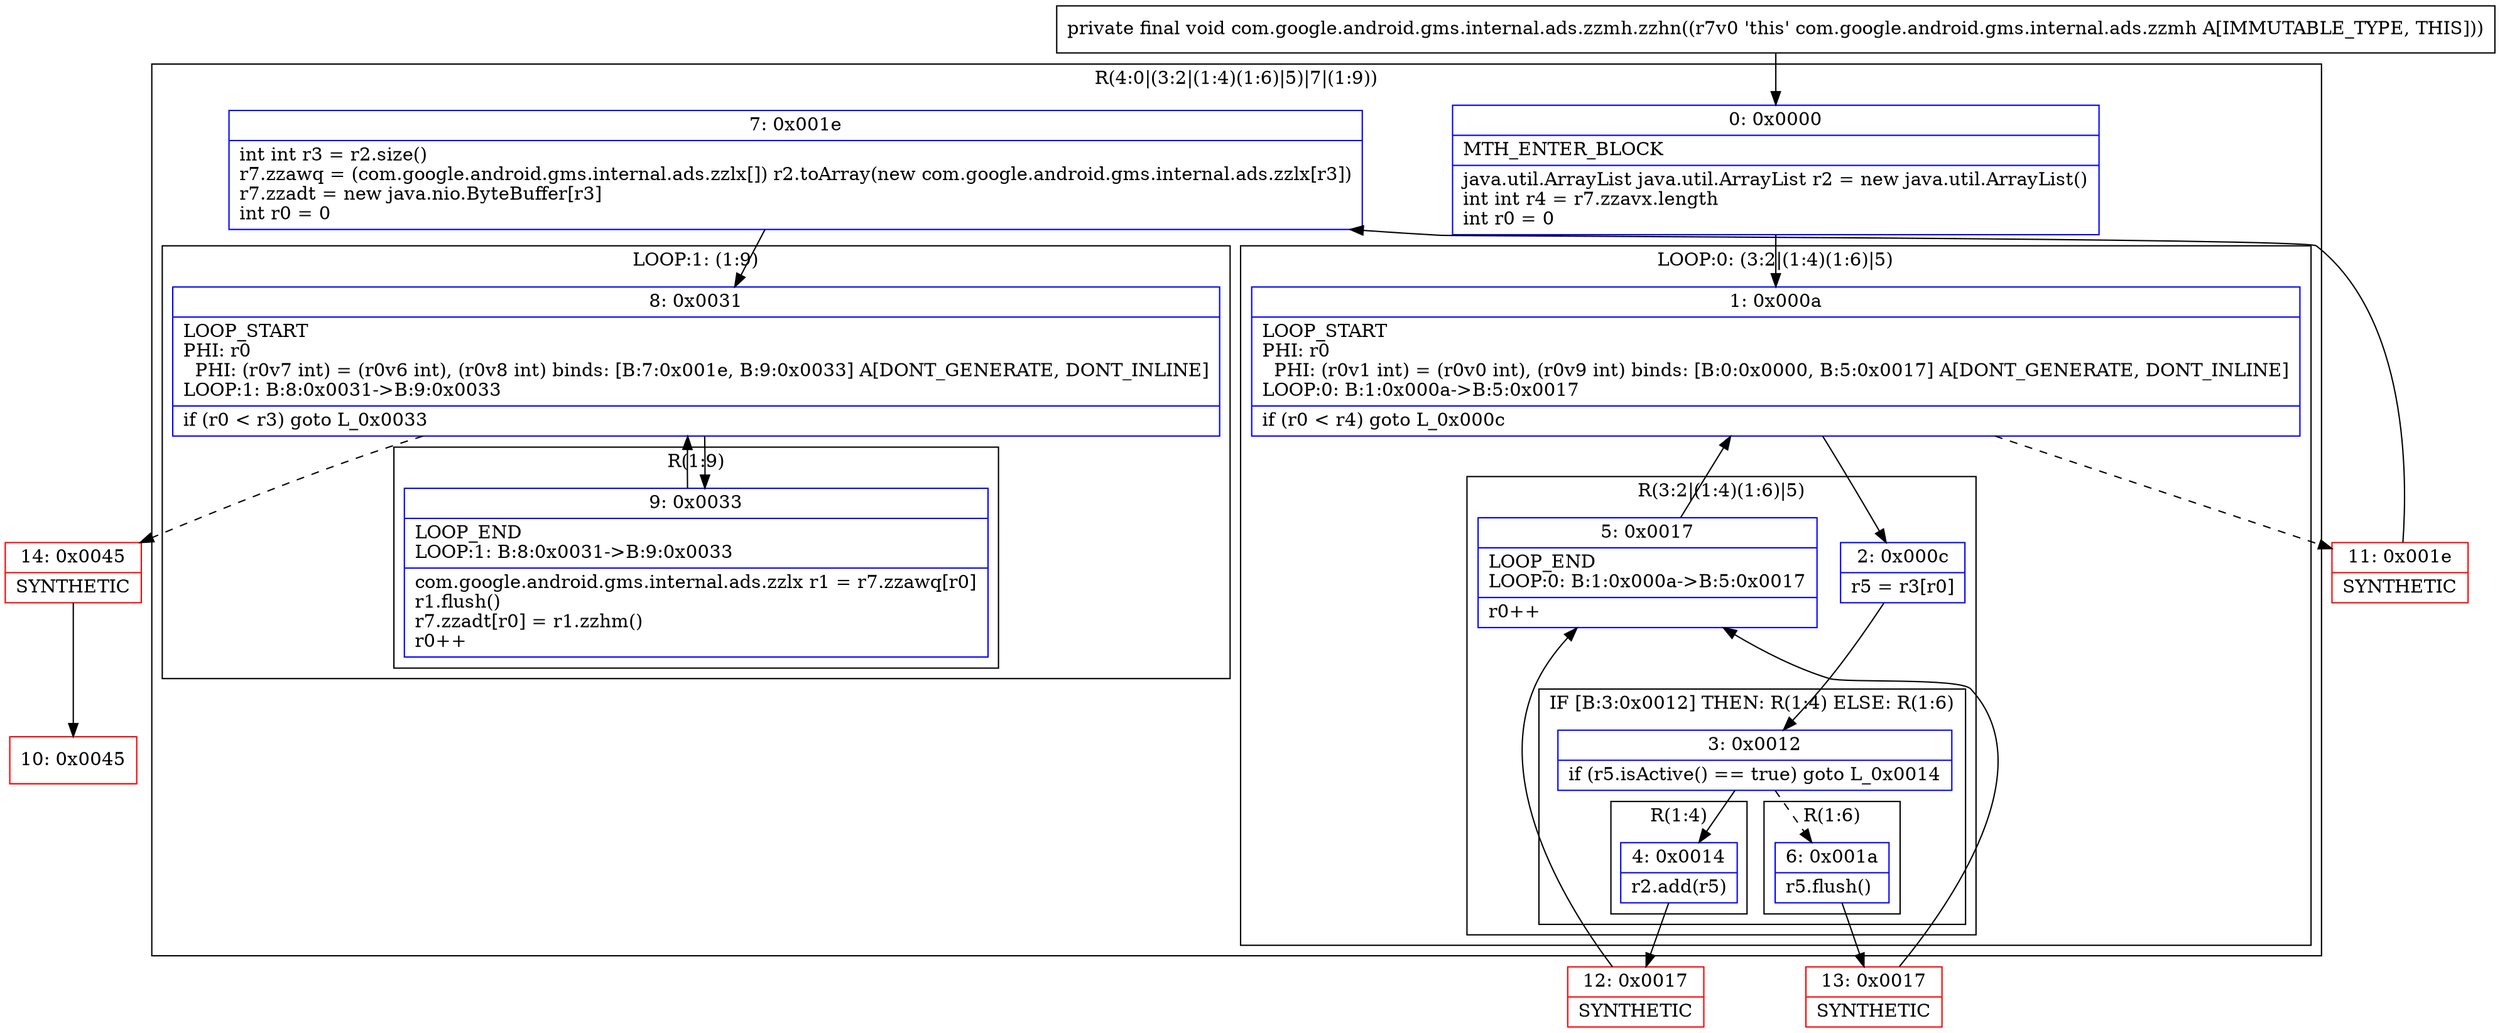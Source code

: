 digraph "CFG forcom.google.android.gms.internal.ads.zzmh.zzhn()V" {
subgraph cluster_Region_277404496 {
label = "R(4:0|(3:2|(1:4)(1:6)|5)|7|(1:9))";
node [shape=record,color=blue];
Node_0 [shape=record,label="{0\:\ 0x0000|MTH_ENTER_BLOCK\l|java.util.ArrayList java.util.ArrayList r2 = new java.util.ArrayList()\lint int r4 = r7.zzavx.length\lint r0 = 0\l}"];
subgraph cluster_LoopRegion_402297987 {
label = "LOOP:0: (3:2|(1:4)(1:6)|5)";
node [shape=record,color=blue];
Node_1 [shape=record,label="{1\:\ 0x000a|LOOP_START\lPHI: r0 \l  PHI: (r0v1 int) = (r0v0 int), (r0v9 int) binds: [B:0:0x0000, B:5:0x0017] A[DONT_GENERATE, DONT_INLINE]\lLOOP:0: B:1:0x000a\-\>B:5:0x0017\l|if (r0 \< r4) goto L_0x000c\l}"];
subgraph cluster_Region_1435348508 {
label = "R(3:2|(1:4)(1:6)|5)";
node [shape=record,color=blue];
Node_2 [shape=record,label="{2\:\ 0x000c|r5 = r3[r0]\l}"];
subgraph cluster_IfRegion_263909976 {
label = "IF [B:3:0x0012] THEN: R(1:4) ELSE: R(1:6)";
node [shape=record,color=blue];
Node_3 [shape=record,label="{3\:\ 0x0012|if (r5.isActive() == true) goto L_0x0014\l}"];
subgraph cluster_Region_716988815 {
label = "R(1:4)";
node [shape=record,color=blue];
Node_4 [shape=record,label="{4\:\ 0x0014|r2.add(r5)\l}"];
}
subgraph cluster_Region_953966758 {
label = "R(1:6)";
node [shape=record,color=blue];
Node_6 [shape=record,label="{6\:\ 0x001a|r5.flush()\l}"];
}
}
Node_5 [shape=record,label="{5\:\ 0x0017|LOOP_END\lLOOP:0: B:1:0x000a\-\>B:5:0x0017\l|r0++\l}"];
}
}
Node_7 [shape=record,label="{7\:\ 0x001e|int int r3 = r2.size()\lr7.zzawq = (com.google.android.gms.internal.ads.zzlx[]) r2.toArray(new com.google.android.gms.internal.ads.zzlx[r3])\lr7.zzadt = new java.nio.ByteBuffer[r3]\lint r0 = 0\l}"];
subgraph cluster_LoopRegion_1109705381 {
label = "LOOP:1: (1:9)";
node [shape=record,color=blue];
Node_8 [shape=record,label="{8\:\ 0x0031|LOOP_START\lPHI: r0 \l  PHI: (r0v7 int) = (r0v6 int), (r0v8 int) binds: [B:7:0x001e, B:9:0x0033] A[DONT_GENERATE, DONT_INLINE]\lLOOP:1: B:8:0x0031\-\>B:9:0x0033\l|if (r0 \< r3) goto L_0x0033\l}"];
subgraph cluster_Region_337695722 {
label = "R(1:9)";
node [shape=record,color=blue];
Node_9 [shape=record,label="{9\:\ 0x0033|LOOP_END\lLOOP:1: B:8:0x0031\-\>B:9:0x0033\l|com.google.android.gms.internal.ads.zzlx r1 = r7.zzawq[r0]\lr1.flush()\lr7.zzadt[r0] = r1.zzhm()\lr0++\l}"];
}
}
}
Node_10 [shape=record,color=red,label="{10\:\ 0x0045}"];
Node_11 [shape=record,color=red,label="{11\:\ 0x001e|SYNTHETIC\l}"];
Node_12 [shape=record,color=red,label="{12\:\ 0x0017|SYNTHETIC\l}"];
Node_13 [shape=record,color=red,label="{13\:\ 0x0017|SYNTHETIC\l}"];
Node_14 [shape=record,color=red,label="{14\:\ 0x0045|SYNTHETIC\l}"];
MethodNode[shape=record,label="{private final void com.google.android.gms.internal.ads.zzmh.zzhn((r7v0 'this' com.google.android.gms.internal.ads.zzmh A[IMMUTABLE_TYPE, THIS])) }"];
MethodNode -> Node_0;
Node_0 -> Node_1;
Node_1 -> Node_2;
Node_1 -> Node_11[style=dashed];
Node_2 -> Node_3;
Node_3 -> Node_4;
Node_3 -> Node_6[style=dashed];
Node_4 -> Node_12;
Node_6 -> Node_13;
Node_5 -> Node_1;
Node_7 -> Node_8;
Node_8 -> Node_9;
Node_8 -> Node_14[style=dashed];
Node_9 -> Node_8;
Node_11 -> Node_7;
Node_12 -> Node_5;
Node_13 -> Node_5;
Node_14 -> Node_10;
}

